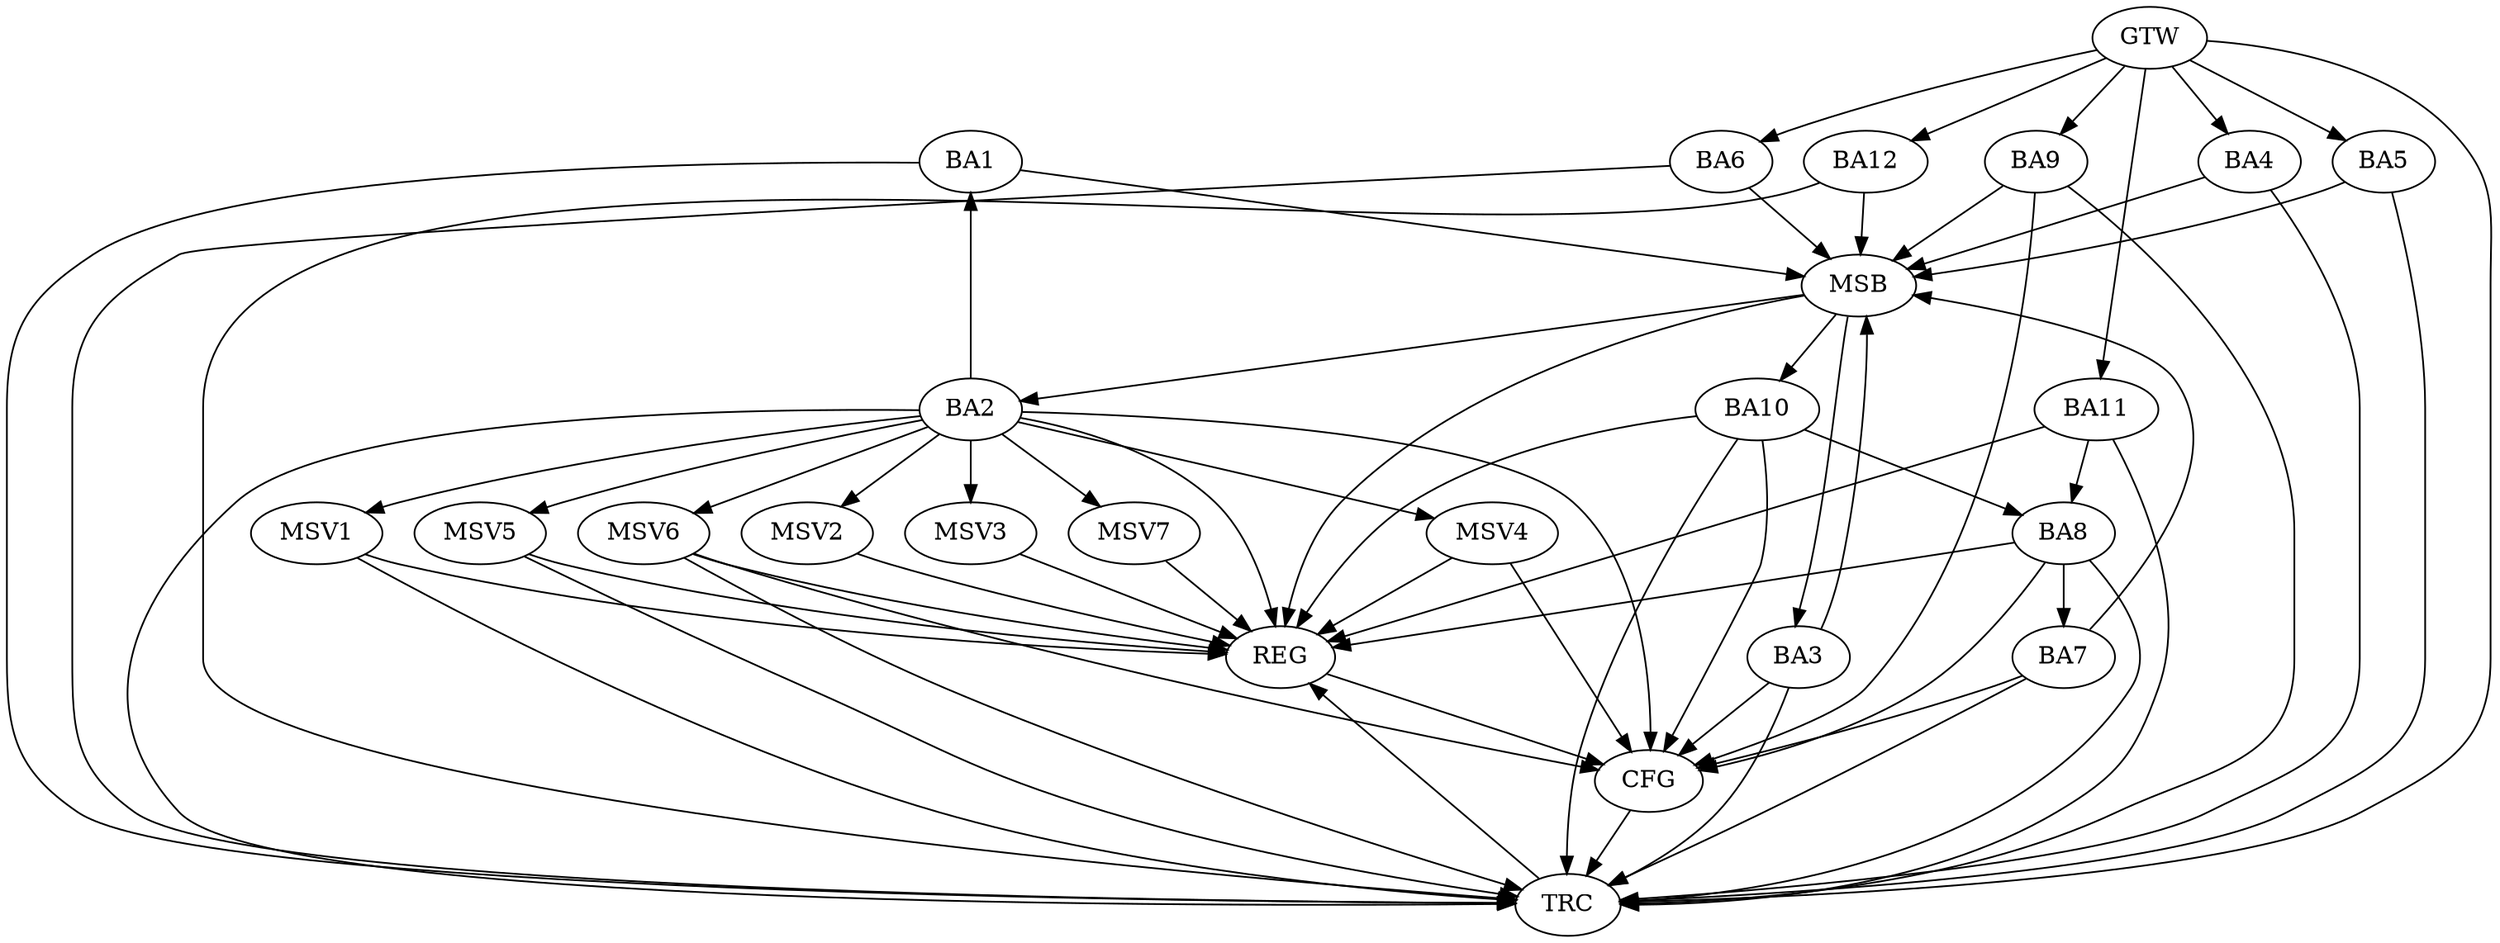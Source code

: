 strict digraph G {
  BA1 [ label="BA1" ];
  BA2 [ label="BA2" ];
  BA3 [ label="BA3" ];
  BA4 [ label="BA4" ];
  BA5 [ label="BA5" ];
  BA6 [ label="BA6" ];
  BA7 [ label="BA7" ];
  BA8 [ label="BA8" ];
  BA9 [ label="BA9" ];
  BA10 [ label="BA10" ];
  BA11 [ label="BA11" ];
  BA12 [ label="BA12" ];
  GTW [ label="GTW" ];
  REG [ label="REG" ];
  MSB [ label="MSB" ];
  CFG [ label="CFG" ];
  TRC [ label="TRC" ];
  MSV1 [ label="MSV1" ];
  MSV2 [ label="MSV2" ];
  MSV3 [ label="MSV3" ];
  MSV4 [ label="MSV4" ];
  MSV5 [ label="MSV5" ];
  MSV6 [ label="MSV6" ];
  MSV7 [ label="MSV7" ];
  BA2 -> BA1;
  BA8 -> BA7;
  BA10 -> BA8;
  BA11 -> BA8;
  GTW -> BA4;
  GTW -> BA5;
  GTW -> BA6;
  GTW -> BA9;
  GTW -> BA11;
  GTW -> BA12;
  BA2 -> REG;
  BA8 -> REG;
  BA10 -> REG;
  BA11 -> REG;
  BA1 -> MSB;
  MSB -> BA2;
  MSB -> REG;
  BA3 -> MSB;
  BA4 -> MSB;
  MSB -> BA3;
  BA5 -> MSB;
  BA6 -> MSB;
  BA7 -> MSB;
  BA9 -> MSB;
  BA12 -> MSB;
  MSB -> BA10;
  BA10 -> CFG;
  BA7 -> CFG;
  BA9 -> CFG;
  BA8 -> CFG;
  BA3 -> CFG;
  BA2 -> CFG;
  REG -> CFG;
  BA1 -> TRC;
  BA2 -> TRC;
  BA3 -> TRC;
  BA4 -> TRC;
  BA5 -> TRC;
  BA6 -> TRC;
  BA7 -> TRC;
  BA8 -> TRC;
  BA9 -> TRC;
  BA10 -> TRC;
  BA11 -> TRC;
  BA12 -> TRC;
  GTW -> TRC;
  CFG -> TRC;
  TRC -> REG;
  BA2 -> MSV1;
  MSV1 -> REG;
  MSV1 -> TRC;
  BA2 -> MSV2;
  MSV2 -> REG;
  BA2 -> MSV3;
  MSV3 -> REG;
  BA2 -> MSV4;
  MSV4 -> REG;
  MSV4 -> CFG;
  BA2 -> MSV5;
  MSV5 -> REG;
  MSV5 -> TRC;
  BA2 -> MSV6;
  MSV6 -> REG;
  MSV6 -> TRC;
  MSV6 -> CFG;
  BA2 -> MSV7;
  MSV7 -> REG;
}
